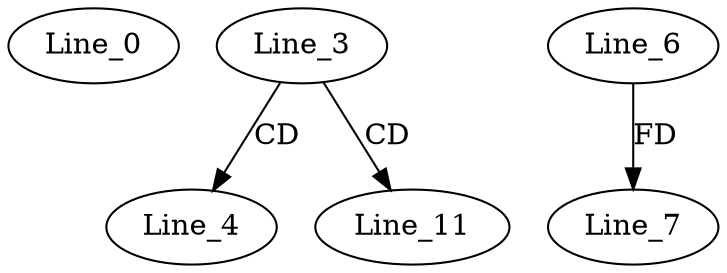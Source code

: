 digraph G {
  Line_0;
  Line_3;
  Line_4;
  Line_6;
  Line_7;
  Line_11;
  Line_3 -> Line_4 [ label="CD" ];
  Line_6 -> Line_7 [ label="FD" ];
  Line_3 -> Line_11 [ label="CD" ];
}
